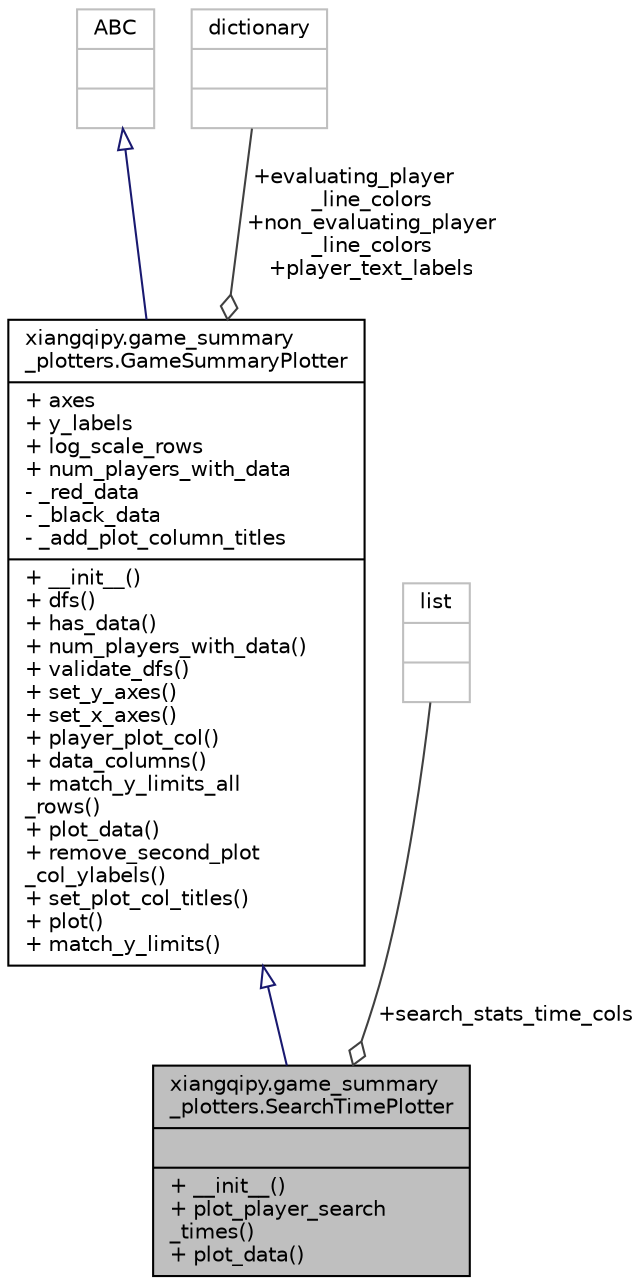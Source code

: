 digraph "xiangqipy.game_summary_plotters.SearchTimePlotter"
{
 // LATEX_PDF_SIZE
  edge [fontname="Helvetica",fontsize="10",labelfontname="Helvetica",labelfontsize="10"];
  node [fontname="Helvetica",fontsize="10",shape=record];
  Node1 [label="{xiangqipy.game_summary\l_plotters.SearchTimePlotter\n||+ __init__()\l+ plot_player_search\l_times()\l+ plot_data()\l}",height=0.2,width=0.4,color="black", fillcolor="grey75", style="filled", fontcolor="black",tooltip="Implements GameSummaryPlotter, and produces plots showing time spent by core MinimaxMoveEvaluator(s) ..."];
  Node2 -> Node1 [dir="back",color="midnightblue",fontsize="10",style="solid",arrowtail="onormal",fontname="Helvetica"];
  Node2 [label="{xiangqipy.game_summary\l_plotters.GameSummaryPlotter\n|+ axes\l+ y_labels\l+ log_scale_rows\l+ num_players_with_data\l- _red_data\l- _black_data\l- _add_plot_column_titles\l|+ __init__()\l+ dfs()\l+ has_data()\l+ num_players_with_data()\l+ validate_dfs()\l+ set_y_axes()\l+ set_x_axes()\l+ player_plot_col()\l+ data_columns()\l+ match_y_limits_all\l_rows()\l+ plot_data()\l+ remove_second_plot\l_col_ylabels()\l+ set_plot_col_titles()\l+ plot()\l+ match_y_limits()\l}",height=0.2,width=0.4,color="black", fillcolor="white", style="filled",URL="$classxiangqipy_1_1game__summary__plotters_1_1GameSummaryPlotter.html",tooltip="Abstract base class for plotting data stored in pandas dataframes (one df for each player) to a numpy..."];
  Node3 -> Node2 [dir="back",color="midnightblue",fontsize="10",style="solid",arrowtail="onormal",fontname="Helvetica"];
  Node3 [label="{ABC\n||}",height=0.2,width=0.4,color="grey75", fillcolor="white", style="filled",tooltip=" "];
  Node4 -> Node2 [color="grey25",fontsize="10",style="solid",label=" +evaluating_player\l_line_colors\n+non_evaluating_player\l_line_colors\n+player_text_labels" ,arrowhead="odiamond",fontname="Helvetica"];
  Node4 [label="{dictionary\n||}",height=0.2,width=0.4,color="grey75", fillcolor="white", style="filled",tooltip=" "];
  Node5 -> Node1 [color="grey25",fontsize="10",style="solid",label=" +search_stats_time_cols" ,arrowhead="odiamond",fontname="Helvetica"];
  Node5 [label="{list\n||}",height=0.2,width=0.4,color="grey75", fillcolor="white", style="filled",tooltip=" "];
}
